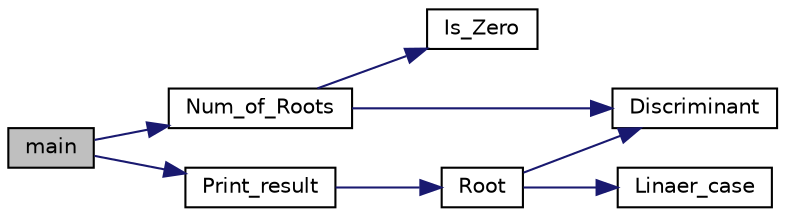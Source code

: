 digraph "main"
{
  edge [fontname="Helvetica",fontsize="10",labelfontname="Helvetica",labelfontsize="10"];
  node [fontname="Helvetica",fontsize="10",shape=record];
  rankdir="LR";
  Node15 [label="main",height=0.2,width=0.4,color="black", fillcolor="grey75", style="filled", fontcolor="black"];
  Node15 -> Node16 [color="midnightblue",fontsize="10",style="solid",fontname="Helvetica"];
  Node16 [label="Num_of_Roots",height=0.2,width=0.4,color="black", fillcolor="white", style="filled",URL="$main_8c.html#a6bfb49bdfd85aa135f4ca183cbde7d7f"];
  Node16 -> Node17 [color="midnightblue",fontsize="10",style="solid",fontname="Helvetica"];
  Node17 [label="Is_Zero",height=0.2,width=0.4,color="black", fillcolor="white", style="filled",URL="$func_8c.html#a500029fb5ef5b4d4299d8101203c23b3"];
  Node16 -> Node18 [color="midnightblue",fontsize="10",style="solid",fontname="Helvetica"];
  Node18 [label="Discriminant",height=0.2,width=0.4,color="black", fillcolor="white", style="filled",URL="$func_8c.html#aef42dad72ba0706d56ee4659b990a394"];
  Node15 -> Node19 [color="midnightblue",fontsize="10",style="solid",fontname="Helvetica"];
  Node19 [label="Print_result",height=0.2,width=0.4,color="black", fillcolor="white", style="filled",URL="$main_8c.html#a938b79864e2c4af606a412713bc61439"];
  Node19 -> Node20 [color="midnightblue",fontsize="10",style="solid",fontname="Helvetica"];
  Node20 [label="Root",height=0.2,width=0.4,color="black", fillcolor="white", style="filled",URL="$func_8c.html#aceda5418fba0b768f7be53c72db831e1"];
  Node20 -> Node18 [color="midnightblue",fontsize="10",style="solid",fontname="Helvetica"];
  Node20 -> Node21 [color="midnightblue",fontsize="10",style="solid",fontname="Helvetica"];
  Node21 [label="Linaer_case",height=0.2,width=0.4,color="black", fillcolor="white", style="filled",URL="$func_8c.html#a9289fbbf1539662114562a589fbe4703"];
}
